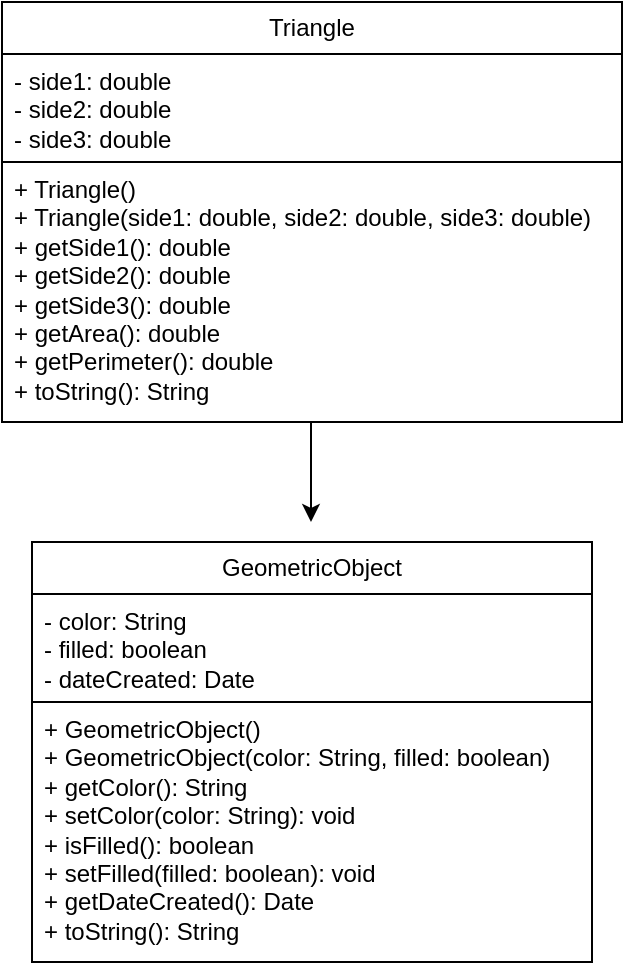 <mxfile version="27.0.9">
  <diagram name="Page-1" id="hSkNQwBkQUBq_sQD7Qis">
    <mxGraphModel dx="946" dy="613" grid="1" gridSize="10" guides="1" tooltips="1" connect="1" arrows="1" fold="1" page="1" pageScale="1" pageWidth="850" pageHeight="1100" math="0" shadow="0">
      <root>
        <mxCell id="0" />
        <mxCell id="1" parent="0" />
        <mxCell id="MtleiJ79-h41vaPRRvAg-1" value="Triangle" style="swimlane;fontStyle=0;childLayout=stackLayout;horizontal=1;startSize=26;fillColor=none;horizontalStack=0;resizeParent=1;resizeParentMax=0;resizeLast=0;collapsible=1;marginBottom=0;whiteSpace=wrap;html=1;" vertex="1" parent="1">
          <mxGeometry x="320" y="80" width="310" height="210" as="geometry" />
        </mxCell>
        <mxCell id="MtleiJ79-h41vaPRRvAg-2" value="- side1: double&amp;nbsp;&lt;div&gt;- side2: double&amp;nbsp;&lt;/div&gt;&lt;div&gt;- side3: double&amp;nbsp;&lt;/div&gt;" style="text;strokeColor=none;fillColor=none;align=left;verticalAlign=top;spacingLeft=4;spacingRight=4;overflow=hidden;rotatable=0;points=[[0,0.5],[1,0.5]];portConstraint=eastwest;whiteSpace=wrap;html=1;" vertex="1" parent="MtleiJ79-h41vaPRRvAg-1">
          <mxGeometry y="26" width="310" height="54" as="geometry" />
        </mxCell>
        <mxCell id="MtleiJ79-h41vaPRRvAg-5" value="" style="endArrow=none;html=1;rounded=0;" edge="1" parent="MtleiJ79-h41vaPRRvAg-1">
          <mxGeometry width="50" height="50" relative="1" as="geometry">
            <mxPoint y="80" as="sourcePoint" />
            <mxPoint x="310" y="80" as="targetPoint" />
          </mxGeometry>
        </mxCell>
        <mxCell id="MtleiJ79-h41vaPRRvAg-3" value="+ Triangle()&lt;div&gt;+ Triangle(side1: double, side2: double, side3: double)&lt;/div&gt;&lt;div&gt;+ getSide1(): double&amp;nbsp;&lt;/div&gt;&lt;div&gt;+ getSide2(): double&amp;nbsp;&lt;/div&gt;&lt;div&gt;+ getSide3(): double&amp;nbsp;&lt;/div&gt;&lt;div&gt;+ getArea(): double&amp;nbsp;&lt;/div&gt;&lt;div&gt;+ getPerimeter(): double&amp;nbsp;&lt;/div&gt;&lt;div&gt;+ toString(): String&lt;/div&gt;" style="text;strokeColor=none;fillColor=none;align=left;verticalAlign=top;spacingLeft=4;spacingRight=4;overflow=hidden;rotatable=0;points=[[0,0.5],[1,0.5]];portConstraint=eastwest;whiteSpace=wrap;html=1;" vertex="1" parent="MtleiJ79-h41vaPRRvAg-1">
          <mxGeometry y="80" width="310" height="130" as="geometry" />
        </mxCell>
        <mxCell id="MtleiJ79-h41vaPRRvAg-6" value="GeometricObject" style="swimlane;fontStyle=0;childLayout=stackLayout;horizontal=1;startSize=26;fillColor=none;horizontalStack=0;resizeParent=1;resizeParentMax=0;resizeLast=0;collapsible=1;marginBottom=0;whiteSpace=wrap;html=1;" vertex="1" parent="1">
          <mxGeometry x="335" y="350" width="280" height="210" as="geometry" />
        </mxCell>
        <mxCell id="MtleiJ79-h41vaPRRvAg-7" value="- color: String&lt;div&gt;- filled: boolean&lt;/div&gt;&lt;div&gt;- dateCreated: Date&lt;/div&gt;&lt;div&gt;&lt;br&gt;&lt;/div&gt;" style="text;strokeColor=none;fillColor=none;align=left;verticalAlign=top;spacingLeft=4;spacingRight=4;overflow=hidden;rotatable=0;points=[[0,0.5],[1,0.5]];portConstraint=eastwest;whiteSpace=wrap;html=1;" vertex="1" parent="MtleiJ79-h41vaPRRvAg-6">
          <mxGeometry y="26" width="280" height="54" as="geometry" />
        </mxCell>
        <mxCell id="MtleiJ79-h41vaPRRvAg-10" value="" style="endArrow=none;html=1;rounded=0;" edge="1" parent="MtleiJ79-h41vaPRRvAg-6">
          <mxGeometry width="50" height="50" relative="1" as="geometry">
            <mxPoint y="80" as="sourcePoint" />
            <mxPoint x="280" y="80" as="targetPoint" />
          </mxGeometry>
        </mxCell>
        <mxCell id="MtleiJ79-h41vaPRRvAg-8" value="+ GeometricObject()&lt;div&gt;+ GeometricObject(color: String, filled: boolean)&lt;/div&gt;&lt;div&gt;+ getColor(): String&lt;/div&gt;&lt;div&gt;+ setColor(color: String): void&lt;/div&gt;&lt;div&gt;+ isFilled(): boolean&lt;/div&gt;&lt;div&gt;+ setFilled(filled: boolean): void&lt;/div&gt;&lt;div&gt;+ getDateCreated(): Date&lt;/div&gt;&lt;div&gt;+ toString(): String&lt;/div&gt;" style="text;strokeColor=none;fillColor=none;align=left;verticalAlign=top;spacingLeft=4;spacingRight=4;overflow=hidden;rotatable=0;points=[[0,0.5],[1,0.5]];portConstraint=eastwest;whiteSpace=wrap;html=1;" vertex="1" parent="MtleiJ79-h41vaPRRvAg-6">
          <mxGeometry y="80" width="280" height="130" as="geometry" />
        </mxCell>
        <mxCell id="MtleiJ79-h41vaPRRvAg-11" value="" style="endArrow=classic;html=1;rounded=0;" edge="1" parent="1">
          <mxGeometry width="50" height="50" relative="1" as="geometry">
            <mxPoint x="474.5" y="290" as="sourcePoint" />
            <mxPoint x="474.5" y="340" as="targetPoint" />
          </mxGeometry>
        </mxCell>
      </root>
    </mxGraphModel>
  </diagram>
</mxfile>
